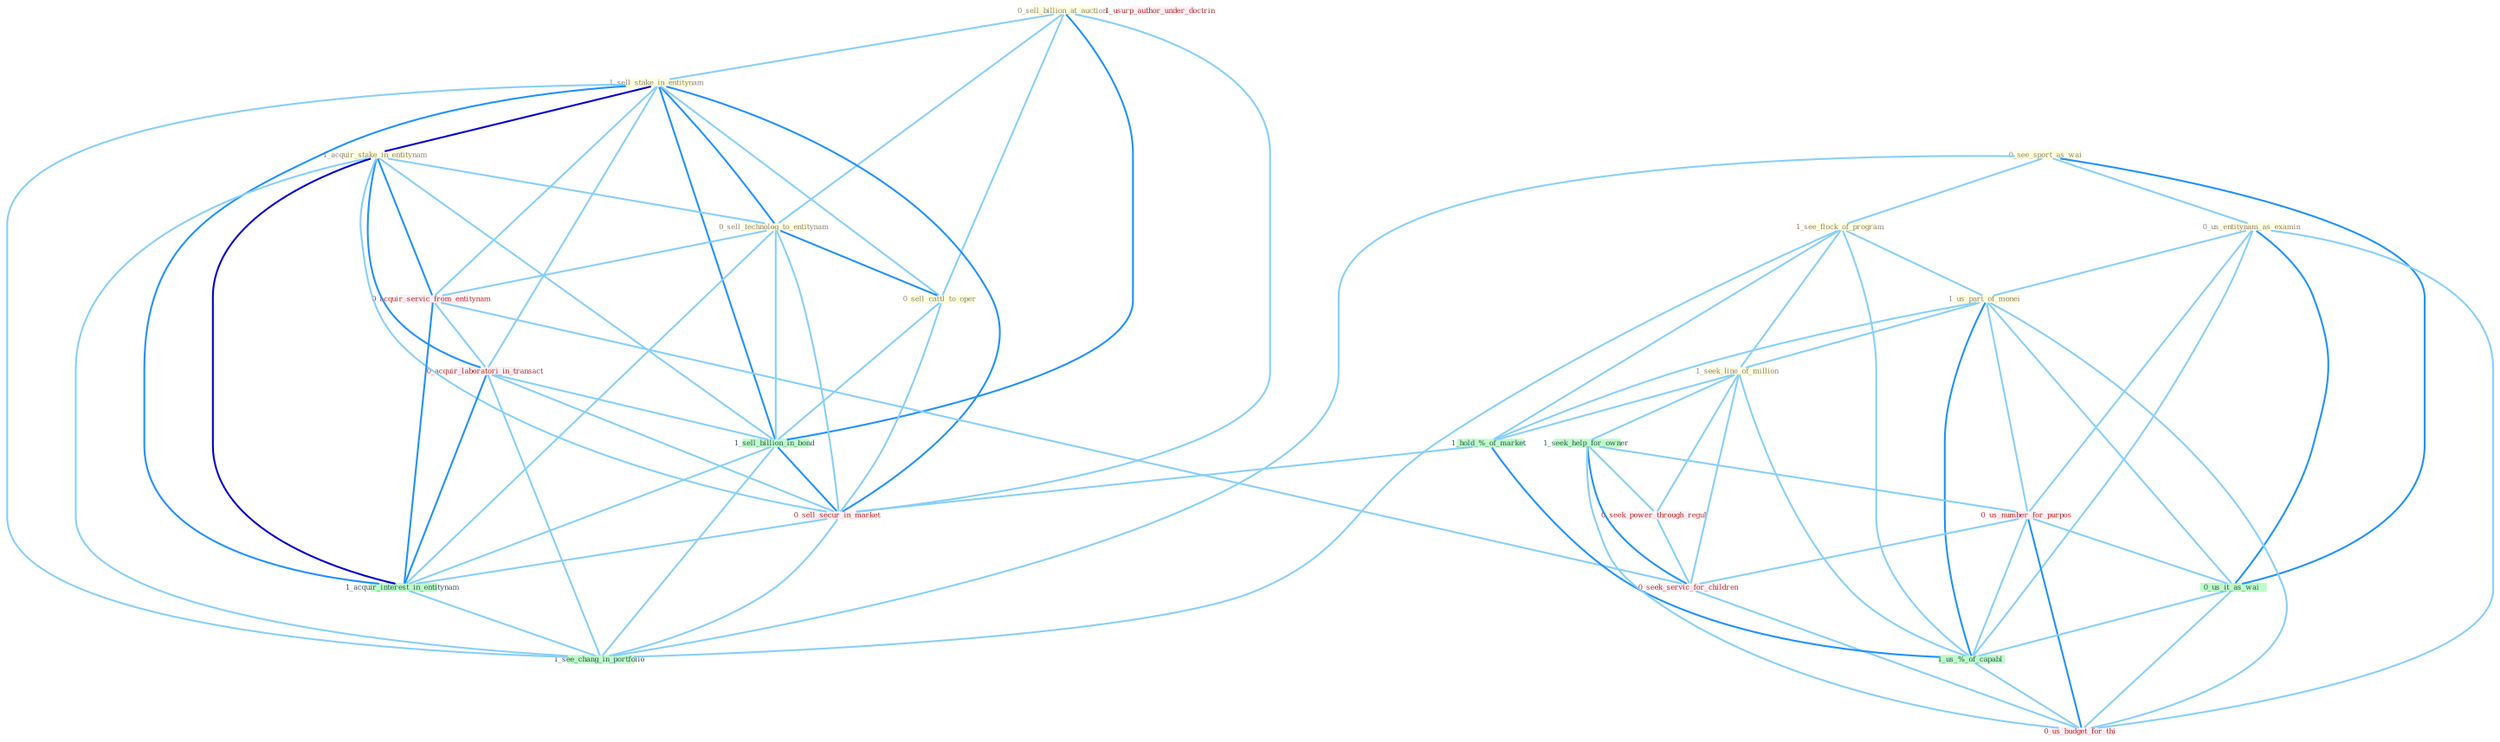 Graph G{ 
    node
    [shape=polygon,style=filled,width=.5,height=.06,color="#BDFCC9",fixedsize=true,fontsize=4,
    fontcolor="#2f4f4f"];
    {node
    [color="#ffffe0", fontcolor="#8b7d6b"] "0_sell_billion_at_auction " "0_see_sport_as_wai " "1_see_flock_of_program " "1_sell_stake_in_entitynam " "1_acquir_stake_in_entitynam " "0_sell_technolog_to_entitynam " "0_us_entitynam_as_examin " "1_us_part_of_monei " "1_seek_line_of_million " "0_sell_cattl_to_oper "}
{node [color="#fff0f5", fontcolor="#b22222"] "0_acquir_servic_from_entitynam " "0_seek_power_through_regul " "0_us_number_for_purpos " "0_acquir_laboratori_in_transact " "1_usurp_author_under_doctrin " "0_sell_secur_in_market " "0_seek_servic_for_children " "0_us_budget_for_thi "}
edge [color="#B0E2FF"];

	"0_sell_billion_at_auction " -- "1_sell_stake_in_entitynam " [w="1", color="#87cefa" ];
	"0_sell_billion_at_auction " -- "0_sell_technolog_to_entitynam " [w="1", color="#87cefa" ];
	"0_sell_billion_at_auction " -- "0_sell_cattl_to_oper " [w="1", color="#87cefa" ];
	"0_sell_billion_at_auction " -- "1_sell_billion_in_bond " [w="2", color="#1e90ff" , len=0.8];
	"0_sell_billion_at_auction " -- "0_sell_secur_in_market " [w="1", color="#87cefa" ];
	"0_see_sport_as_wai " -- "1_see_flock_of_program " [w="1", color="#87cefa" ];
	"0_see_sport_as_wai " -- "0_us_entitynam_as_examin " [w="1", color="#87cefa" ];
	"0_see_sport_as_wai " -- "0_us_it_as_wai " [w="2", color="#1e90ff" , len=0.8];
	"0_see_sport_as_wai " -- "1_see_chang_in_portfolio " [w="1", color="#87cefa" ];
	"1_see_flock_of_program " -- "1_us_part_of_monei " [w="1", color="#87cefa" ];
	"1_see_flock_of_program " -- "1_seek_line_of_million " [w="1", color="#87cefa" ];
	"1_see_flock_of_program " -- "1_hold_%_of_market " [w="1", color="#87cefa" ];
	"1_see_flock_of_program " -- "1_us_%_of_capabl " [w="1", color="#87cefa" ];
	"1_see_flock_of_program " -- "1_see_chang_in_portfolio " [w="1", color="#87cefa" ];
	"1_sell_stake_in_entitynam " -- "1_acquir_stake_in_entitynam " [w="3", color="#0000cd" , len=0.6];
	"1_sell_stake_in_entitynam " -- "0_sell_technolog_to_entitynam " [w="2", color="#1e90ff" , len=0.8];
	"1_sell_stake_in_entitynam " -- "0_sell_cattl_to_oper " [w="1", color="#87cefa" ];
	"1_sell_stake_in_entitynam " -- "0_acquir_servic_from_entitynam " [w="1", color="#87cefa" ];
	"1_sell_stake_in_entitynam " -- "0_acquir_laboratori_in_transact " [w="1", color="#87cefa" ];
	"1_sell_stake_in_entitynam " -- "1_sell_billion_in_bond " [w="2", color="#1e90ff" , len=0.8];
	"1_sell_stake_in_entitynam " -- "0_sell_secur_in_market " [w="2", color="#1e90ff" , len=0.8];
	"1_sell_stake_in_entitynam " -- "1_acquir_interest_in_entitynam " [w="2", color="#1e90ff" , len=0.8];
	"1_sell_stake_in_entitynam " -- "1_see_chang_in_portfolio " [w="1", color="#87cefa" ];
	"1_acquir_stake_in_entitynam " -- "0_sell_technolog_to_entitynam " [w="1", color="#87cefa" ];
	"1_acquir_stake_in_entitynam " -- "0_acquir_servic_from_entitynam " [w="2", color="#1e90ff" , len=0.8];
	"1_acquir_stake_in_entitynam " -- "0_acquir_laboratori_in_transact " [w="2", color="#1e90ff" , len=0.8];
	"1_acquir_stake_in_entitynam " -- "1_sell_billion_in_bond " [w="1", color="#87cefa" ];
	"1_acquir_stake_in_entitynam " -- "0_sell_secur_in_market " [w="1", color="#87cefa" ];
	"1_acquir_stake_in_entitynam " -- "1_acquir_interest_in_entitynam " [w="3", color="#0000cd" , len=0.6];
	"1_acquir_stake_in_entitynam " -- "1_see_chang_in_portfolio " [w="1", color="#87cefa" ];
	"0_sell_technolog_to_entitynam " -- "0_sell_cattl_to_oper " [w="2", color="#1e90ff" , len=0.8];
	"0_sell_technolog_to_entitynam " -- "0_acquir_servic_from_entitynam " [w="1", color="#87cefa" ];
	"0_sell_technolog_to_entitynam " -- "1_sell_billion_in_bond " [w="1", color="#87cefa" ];
	"0_sell_technolog_to_entitynam " -- "0_sell_secur_in_market " [w="1", color="#87cefa" ];
	"0_sell_technolog_to_entitynam " -- "1_acquir_interest_in_entitynam " [w="1", color="#87cefa" ];
	"0_us_entitynam_as_examin " -- "1_us_part_of_monei " [w="1", color="#87cefa" ];
	"0_us_entitynam_as_examin " -- "0_us_number_for_purpos " [w="1", color="#87cefa" ];
	"0_us_entitynam_as_examin " -- "0_us_it_as_wai " [w="2", color="#1e90ff" , len=0.8];
	"0_us_entitynam_as_examin " -- "1_us_%_of_capabl " [w="1", color="#87cefa" ];
	"0_us_entitynam_as_examin " -- "0_us_budget_for_thi " [w="1", color="#87cefa" ];
	"1_us_part_of_monei " -- "1_seek_line_of_million " [w="1", color="#87cefa" ];
	"1_us_part_of_monei " -- "1_hold_%_of_market " [w="1", color="#87cefa" ];
	"1_us_part_of_monei " -- "0_us_number_for_purpos " [w="1", color="#87cefa" ];
	"1_us_part_of_monei " -- "0_us_it_as_wai " [w="1", color="#87cefa" ];
	"1_us_part_of_monei " -- "1_us_%_of_capabl " [w="2", color="#1e90ff" , len=0.8];
	"1_us_part_of_monei " -- "0_us_budget_for_thi " [w="1", color="#87cefa" ];
	"1_seek_line_of_million " -- "1_seek_help_for_owner " [w="1", color="#87cefa" ];
	"1_seek_line_of_million " -- "1_hold_%_of_market " [w="1", color="#87cefa" ];
	"1_seek_line_of_million " -- "0_seek_power_through_regul " [w="1", color="#87cefa" ];
	"1_seek_line_of_million " -- "1_us_%_of_capabl " [w="1", color="#87cefa" ];
	"1_seek_line_of_million " -- "0_seek_servic_for_children " [w="1", color="#87cefa" ];
	"0_sell_cattl_to_oper " -- "1_sell_billion_in_bond " [w="1", color="#87cefa" ];
	"0_sell_cattl_to_oper " -- "0_sell_secur_in_market " [w="1", color="#87cefa" ];
	"1_seek_help_for_owner " -- "0_seek_power_through_regul " [w="1", color="#87cefa" ];
	"1_seek_help_for_owner " -- "0_us_number_for_purpos " [w="1", color="#87cefa" ];
	"1_seek_help_for_owner " -- "0_seek_servic_for_children " [w="2", color="#1e90ff" , len=0.8];
	"1_seek_help_for_owner " -- "0_us_budget_for_thi " [w="1", color="#87cefa" ];
	"0_acquir_servic_from_entitynam " -- "0_acquir_laboratori_in_transact " [w="1", color="#87cefa" ];
	"0_acquir_servic_from_entitynam " -- "1_acquir_interest_in_entitynam " [w="2", color="#1e90ff" , len=0.8];
	"0_acquir_servic_from_entitynam " -- "0_seek_servic_for_children " [w="1", color="#87cefa" ];
	"1_hold_%_of_market " -- "1_us_%_of_capabl " [w="2", color="#1e90ff" , len=0.8];
	"1_hold_%_of_market " -- "0_sell_secur_in_market " [w="1", color="#87cefa" ];
	"0_seek_power_through_regul " -- "0_seek_servic_for_children " [w="1", color="#87cefa" ];
	"0_us_number_for_purpos " -- "0_us_it_as_wai " [w="1", color="#87cefa" ];
	"0_us_number_for_purpos " -- "1_us_%_of_capabl " [w="1", color="#87cefa" ];
	"0_us_number_for_purpos " -- "0_seek_servic_for_children " [w="1", color="#87cefa" ];
	"0_us_number_for_purpos " -- "0_us_budget_for_thi " [w="2", color="#1e90ff" , len=0.8];
	"0_acquir_laboratori_in_transact " -- "1_sell_billion_in_bond " [w="1", color="#87cefa" ];
	"0_acquir_laboratori_in_transact " -- "0_sell_secur_in_market " [w="1", color="#87cefa" ];
	"0_acquir_laboratori_in_transact " -- "1_acquir_interest_in_entitynam " [w="2", color="#1e90ff" , len=0.8];
	"0_acquir_laboratori_in_transact " -- "1_see_chang_in_portfolio " [w="1", color="#87cefa" ];
	"1_sell_billion_in_bond " -- "0_sell_secur_in_market " [w="2", color="#1e90ff" , len=0.8];
	"1_sell_billion_in_bond " -- "1_acquir_interest_in_entitynam " [w="1", color="#87cefa" ];
	"1_sell_billion_in_bond " -- "1_see_chang_in_portfolio " [w="1", color="#87cefa" ];
	"0_us_it_as_wai " -- "1_us_%_of_capabl " [w="1", color="#87cefa" ];
	"0_us_it_as_wai " -- "0_us_budget_for_thi " [w="1", color="#87cefa" ];
	"1_us_%_of_capabl " -- "0_us_budget_for_thi " [w="1", color="#87cefa" ];
	"0_sell_secur_in_market " -- "1_acquir_interest_in_entitynam " [w="1", color="#87cefa" ];
	"0_sell_secur_in_market " -- "1_see_chang_in_portfolio " [w="1", color="#87cefa" ];
	"1_acquir_interest_in_entitynam " -- "1_see_chang_in_portfolio " [w="1", color="#87cefa" ];
	"0_seek_servic_for_children " -- "0_us_budget_for_thi " [w="1", color="#87cefa" ];
}